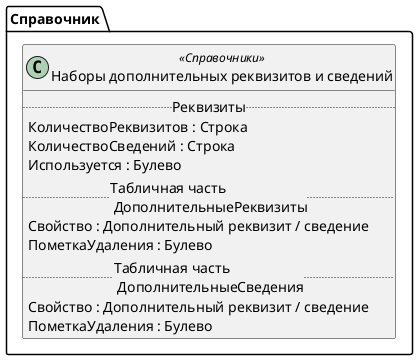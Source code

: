 ﻿@startuml НаборыДополнительныхРеквизитовИСведений
'!include templates.wsd
'..\include templates.wsd
class Справочник.НаборыДополнительныхРеквизитовИСведений as "Наборы дополнительных реквизитов и сведений" <<Справочники>>
{
..Реквизиты..
КоличествоРеквизитов : Строка
КоличествоСведений : Строка
Используется : Булево
..Табличная часть \n ДополнительныеРеквизиты..
Свойство : Дополнительный реквизит / сведение
ПометкаУдаления : Булево
..Табличная часть \n ДополнительныеСведения..
Свойство : Дополнительный реквизит / сведение
ПометкаУдаления : Булево
}
@enduml

